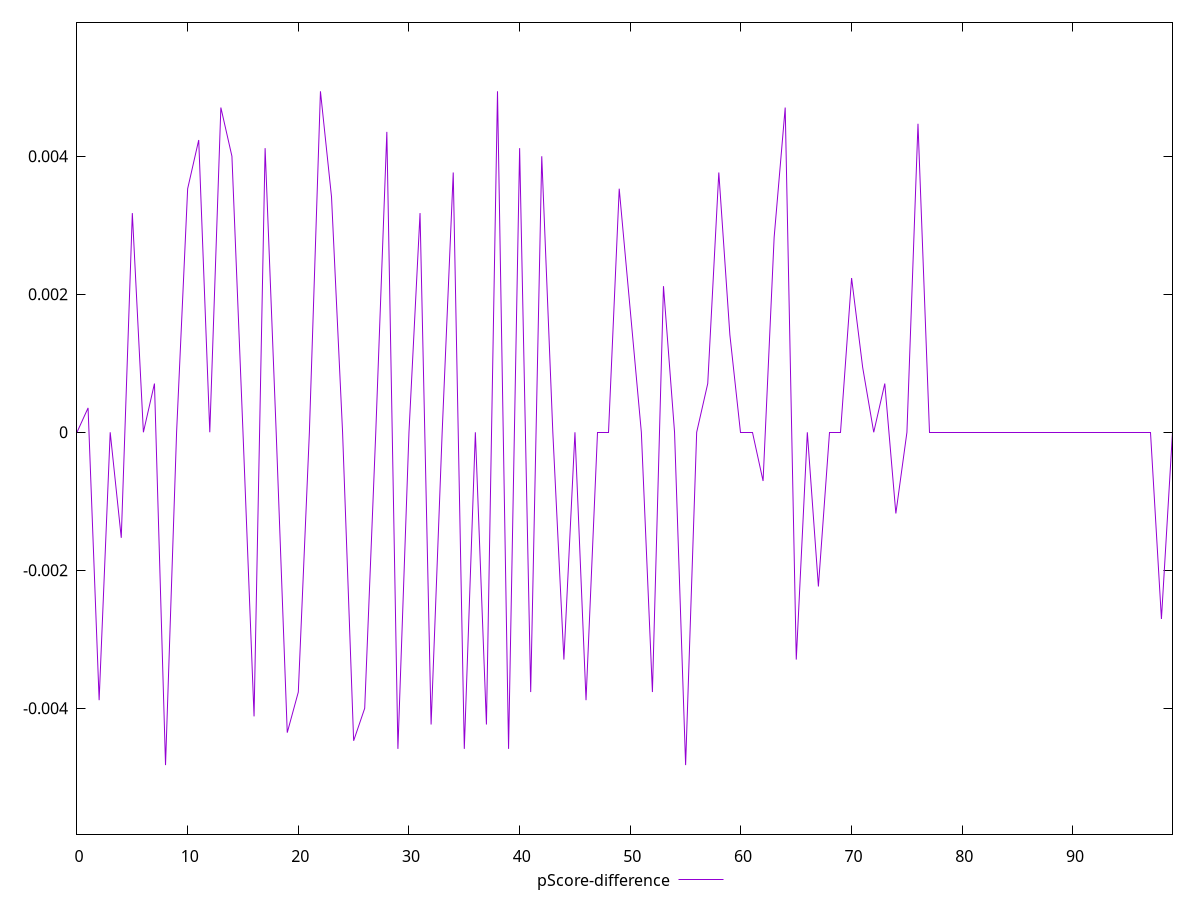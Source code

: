reset

$pScoreDifference <<EOF
0 0
1 0.0003529411764706114
2 -0.0038823529411765034
3 0
4 -0.0015294117647058347
5 0.003176470588235336
6 0
7 0.0007058823529411673
8 -0.0048235294117647265
9 0
10 0.003529411764705892
11 0.004235294117647059
12 0
13 0.004705882352941171
14 0.0040000000000000036
15 0
16 -0.004117647058823504
17 0.004117647058823559
18 0
19 -0.0043529411764705594
20 -0.003764705882352948
21 0
22 0.004941176470588282
23 0.003411764705882392
24 0
25 -0.004470588235294115
26 -0.0040000000000000036
27 0
28 0.004352941176470615
29 -0.004588235294117615
30 0
31 0.0031764705882352806
32 -0.004235294117647059
33 0
34 0.003764705882352948
35 -0.004588235294117615
36 0
37 -0.004235294117647059
38 0.004941176470588282
39 -0.004588235294117615
40 0.004117647058823559
41 -0.003764705882352948
42 0.0040000000000000036
43 0
44 -0.0032941176470588363
45 0
46 -0.003882352941176448
47 0
48 0
49 0.003529411764705892
50 0.0017647058823528905
51 0
52 -0.003764705882352948
53 0.0021176470588235574
54 0
55 -0.0048235294117647265
56 0
57 0.0007058823529411673
58 0.003764705882352948
59 0.0014117647058823901
60 0
61 0
62 -0.0007058823529411673
63 0.002823529411764669
64 0.004705882352941171
65 -0.0032941176470588363
66 0
67 -0.002235294117647113
68 0
69 0
70 0.0022352941176470575
71 0.0009411764705882231
72 0
73 0.0007058823529411673
74 -0.0011764705882352788
75 0
76 0.004470588235294171
77 0
78 0
79 0
80 0
81 0
82 0
83 0
84 0
85 0
86 0
87 0
88 0
89 0
90 0
91 0
92 0
93 0
94 0
95 0
96 0
97 0
98 -0.0027058823529412246
99 0
EOF

set key outside below
set xrange [0:99]
set yrange [-0.0058235294117647265:0.005941176470588282]
set trange [-0.0058235294117647265:0.005941176470588282]
set terminal svg size 640, 500 enhanced background rgb 'white'
set output "report_00025_2021-02-22T21:38:55.199Z/uses-rel-preload/samples/pages/pScore-difference/values.svg"

plot $pScoreDifference title "pScore-difference" with line

reset
